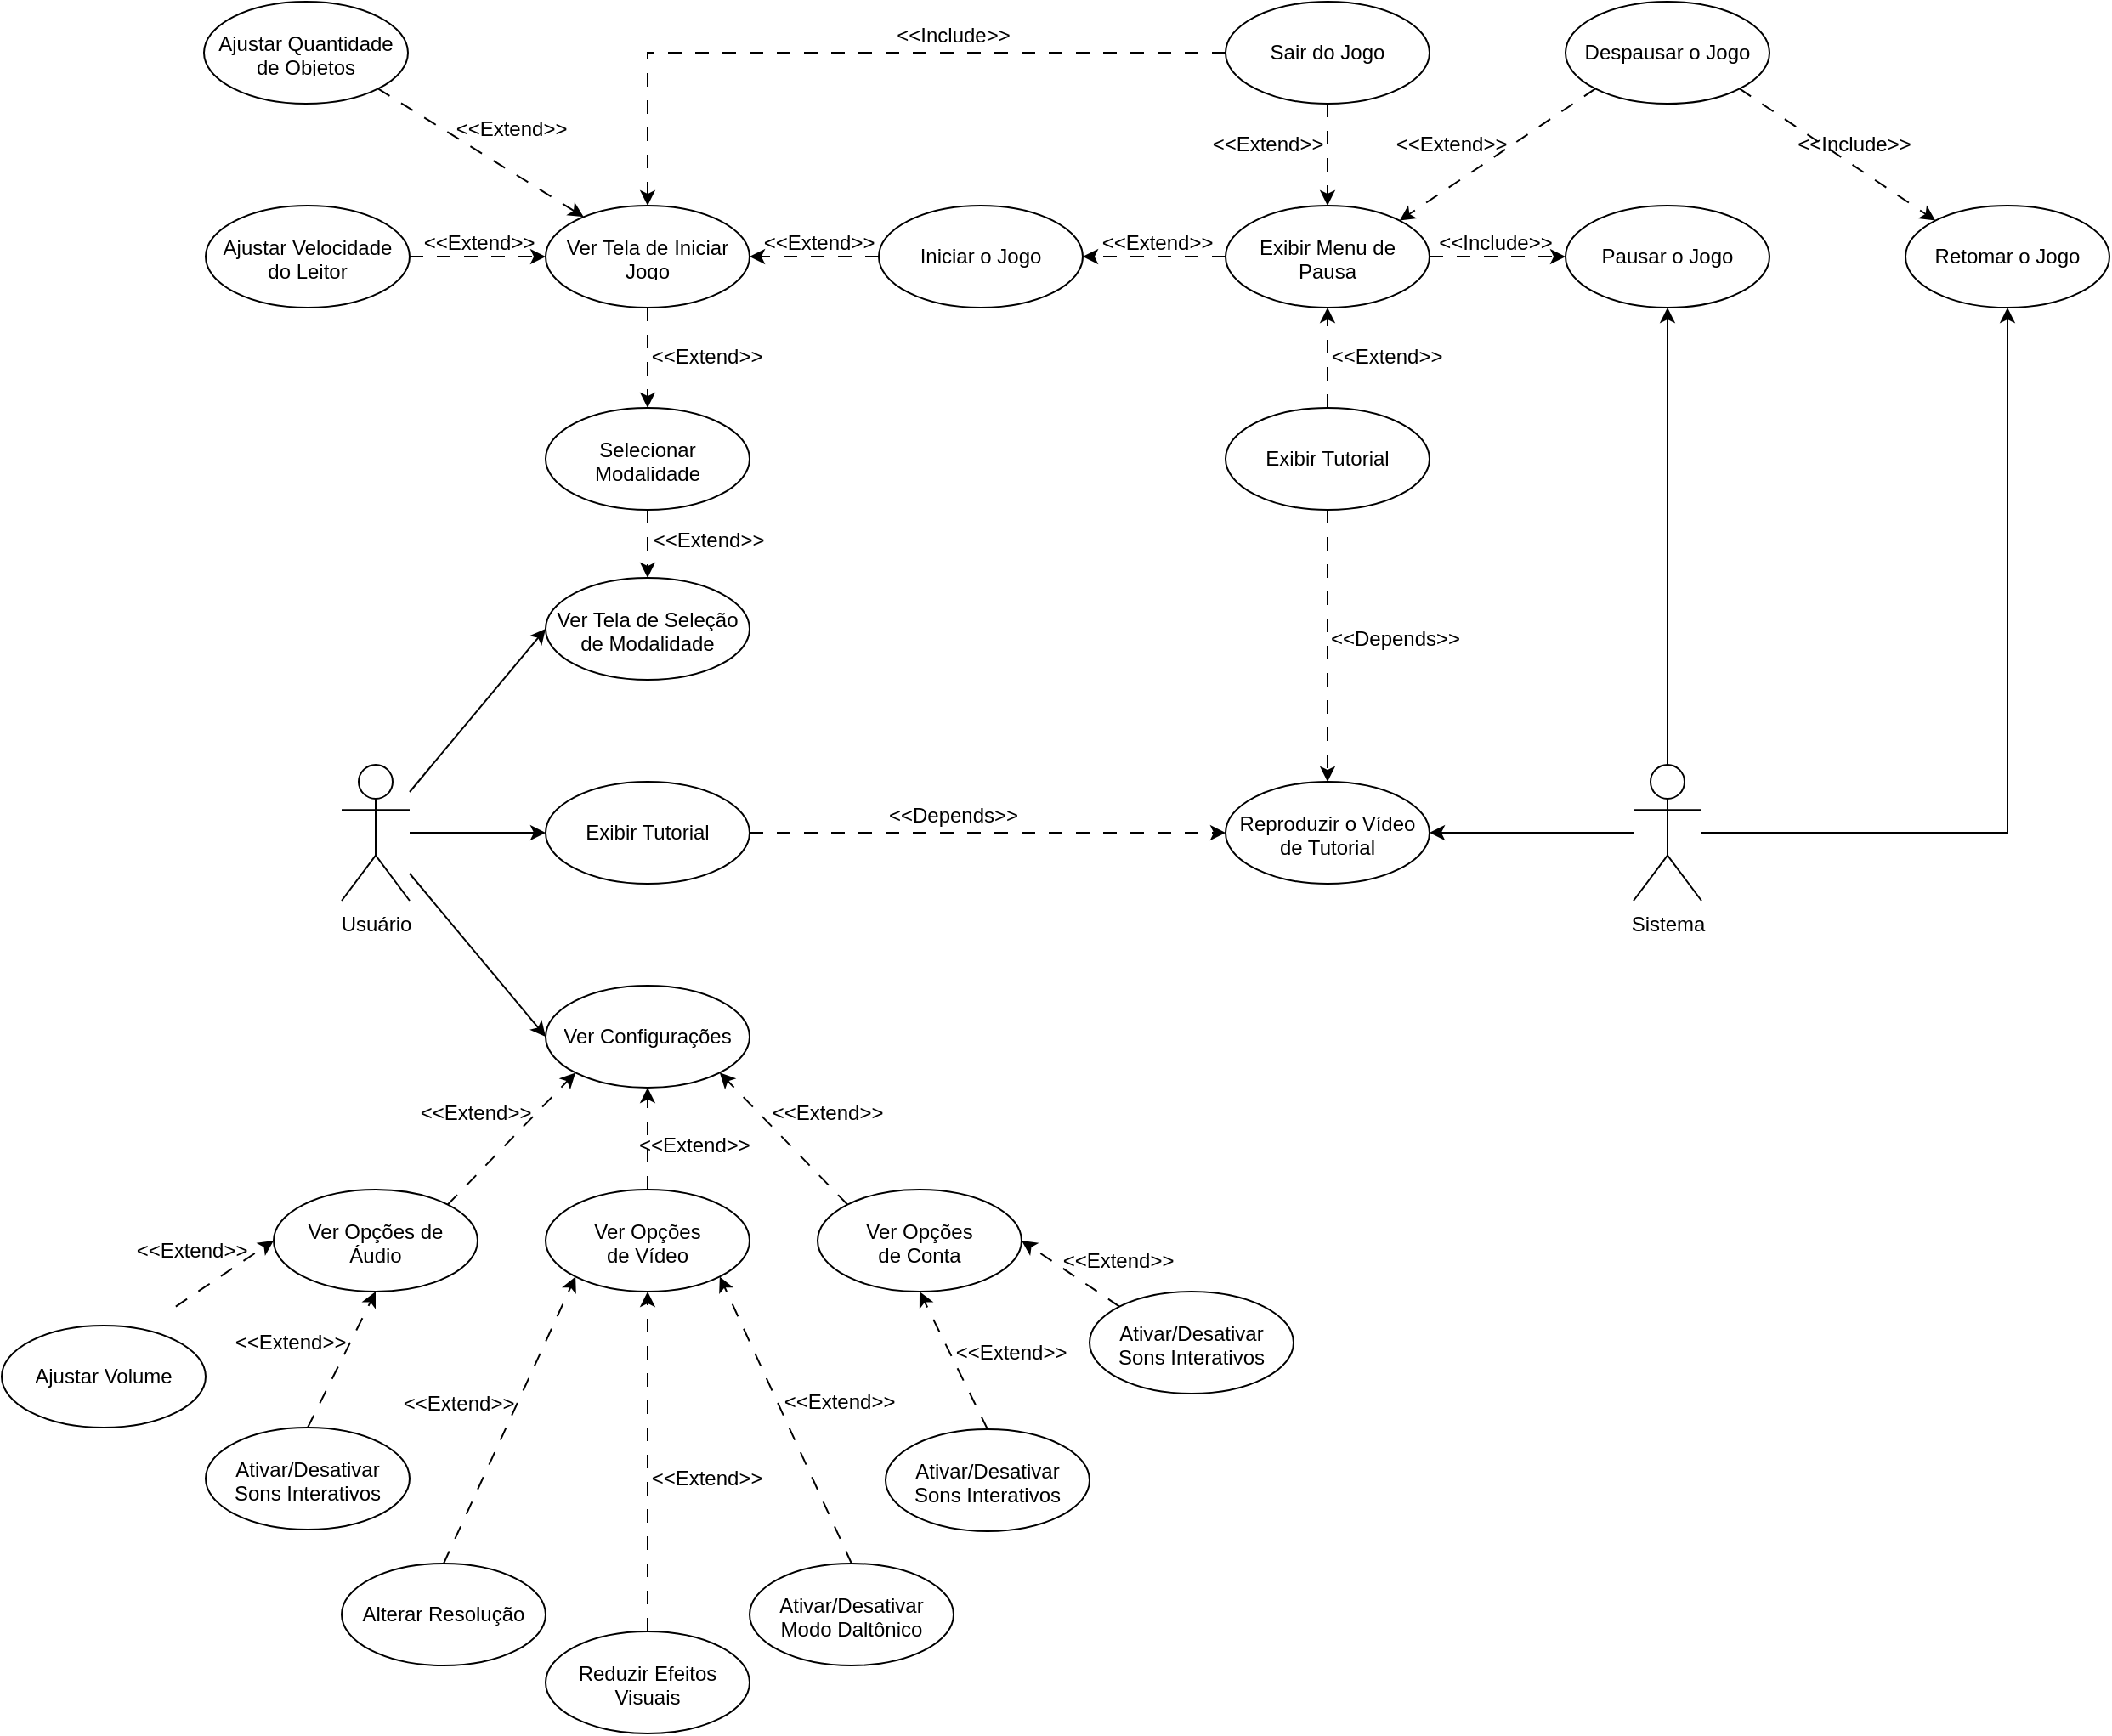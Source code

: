 <mxfile version="24.3.1" type="github">
  <diagram id="C5RBs43oDa-KdzZeNtuy" name="Page-1">
    <mxGraphModel dx="2349" dy="977" grid="1" gridSize="10" guides="1" tooltips="1" connect="1" arrows="1" fold="1" page="1" pageScale="1" pageWidth="827" pageHeight="1169" math="0" shadow="0">
      <root>
        <mxCell id="WIyWlLk6GJQsqaUBKTNV-0" />
        <mxCell id="WIyWlLk6GJQsqaUBKTNV-1" parent="WIyWlLk6GJQsqaUBKTNV-0" />
        <mxCell id="U9N61euYtit4eS1V4yQT-7" style="rounded=0;orthogonalLoop=1;jettySize=auto;html=1;entryX=0;entryY=0.5;entryDx=0;entryDy=0;" parent="WIyWlLk6GJQsqaUBKTNV-1" source="U9N61euYtit4eS1V4yQT-0" target="U9N61euYtit4eS1V4yQT-5" edge="1">
          <mxGeometry relative="1" as="geometry" />
        </mxCell>
        <mxCell id="U9N61euYtit4eS1V4yQT-8" style="rounded=0;orthogonalLoop=1;jettySize=auto;html=1;entryX=0;entryY=0.5;entryDx=0;entryDy=0;" parent="WIyWlLk6GJQsqaUBKTNV-1" source="U9N61euYtit4eS1V4yQT-0" target="U9N61euYtit4eS1V4yQT-3" edge="1">
          <mxGeometry relative="1" as="geometry" />
        </mxCell>
        <mxCell id="U9N61euYtit4eS1V4yQT-9" style="rounded=0;orthogonalLoop=1;jettySize=auto;html=1;entryX=0;entryY=0.5;entryDx=0;entryDy=0;" parent="WIyWlLk6GJQsqaUBKTNV-1" source="U9N61euYtit4eS1V4yQT-0" target="U9N61euYtit4eS1V4yQT-1" edge="1">
          <mxGeometry relative="1" as="geometry" />
        </mxCell>
        <mxCell id="U9N61euYtit4eS1V4yQT-0" value="Usuário" style="shape=umlActor;verticalLabelPosition=bottom;verticalAlign=top;html=1;outlineConnect=0;" parent="WIyWlLk6GJQsqaUBKTNV-1" vertex="1">
          <mxGeometry x="-360" y="559" width="40" height="80" as="geometry" />
        </mxCell>
        <mxCell id="U9N61euYtit4eS1V4yQT-1" value="" style="ellipse;whiteSpace=wrap;html=1;" parent="WIyWlLk6GJQsqaUBKTNV-1" vertex="1">
          <mxGeometry x="-240" y="449" width="120" height="60" as="geometry" />
        </mxCell>
        <mxCell id="U9N61euYtit4eS1V4yQT-2" value="Ver Tela de Seleção de Modalidade" style="text;strokeColor=none;fillColor=none;align=center;verticalAlign=middle;spacingLeft=4;spacingRight=4;overflow=hidden;points=[[0,0.5],[1,0.5]];portConstraint=eastwest;rotatable=0;whiteSpace=wrap;html=1;" parent="WIyWlLk6GJQsqaUBKTNV-1" vertex="1">
          <mxGeometry x="-240" y="464" width="120" height="30" as="geometry" />
        </mxCell>
        <mxCell id="U9N61euYtit4eS1V4yQT-3" value="" style="ellipse;whiteSpace=wrap;html=1;" parent="WIyWlLk6GJQsqaUBKTNV-1" vertex="1">
          <mxGeometry x="-240" y="569" width="120" height="60" as="geometry" />
        </mxCell>
        <mxCell id="nY-u4v23auQFNKdx8FYK-4" style="rounded=0;orthogonalLoop=1;jettySize=auto;html=1;exitX=1;exitY=0.5;exitDx=0;exitDy=0;entryX=0;entryY=0.5;entryDx=0;entryDy=0;dashed=1;dashPattern=8 8;" edge="1" parent="WIyWlLk6GJQsqaUBKTNV-1" source="U9N61euYtit4eS1V4yQT-4" target="nY-u4v23auQFNKdx8FYK-1">
          <mxGeometry relative="1" as="geometry" />
        </mxCell>
        <mxCell id="U9N61euYtit4eS1V4yQT-4" value="Exibir Tutorial" style="text;strokeColor=none;fillColor=none;align=center;verticalAlign=middle;spacingLeft=4;spacingRight=4;overflow=hidden;points=[[0,0.5],[1,0.5]];portConstraint=eastwest;rotatable=0;whiteSpace=wrap;html=1;" parent="WIyWlLk6GJQsqaUBKTNV-1" vertex="1">
          <mxGeometry x="-240" y="584" width="120" height="30" as="geometry" />
        </mxCell>
        <mxCell id="U9N61euYtit4eS1V4yQT-17" style="rounded=0;orthogonalLoop=1;jettySize=auto;html=1;exitX=1;exitY=0;exitDx=0;exitDy=0;entryX=0;entryY=1;entryDx=0;entryDy=0;dashed=1;dashPattern=8 8;" parent="WIyWlLk6GJQsqaUBKTNV-1" source="U9N61euYtit4eS1V4yQT-15" target="U9N61euYtit4eS1V4yQT-5" edge="1">
          <mxGeometry relative="1" as="geometry">
            <mxPoint x="-108.856" y="899.003" as="sourcePoint" />
            <mxPoint x="-184.004" y="976.577" as="targetPoint" />
          </mxGeometry>
        </mxCell>
        <mxCell id="U9N61euYtit4eS1V4yQT-19" style="rounded=0;orthogonalLoop=1;jettySize=auto;html=1;exitX=0.5;exitY=0;exitDx=0;exitDy=0;dashed=1;dashPattern=8 8;entryX=0.5;entryY=1;entryDx=0;entryDy=0;" parent="WIyWlLk6GJQsqaUBKTNV-1" source="U9N61euYtit4eS1V4yQT-11" target="U9N61euYtit4eS1V4yQT-5" edge="1">
          <mxGeometry relative="1" as="geometry">
            <mxPoint x="110" y="649" as="targetPoint" />
          </mxGeometry>
        </mxCell>
        <mxCell id="U9N61euYtit4eS1V4yQT-20" style="rounded=0;orthogonalLoop=1;jettySize=auto;html=1;exitX=0;exitY=0;exitDx=0;exitDy=0;entryX=1;entryY=1;entryDx=0;entryDy=0;dashed=1;dashPattern=8 8;" parent="WIyWlLk6GJQsqaUBKTNV-1" source="U9N61euYtit4eS1V4yQT-13" target="U9N61euYtit4eS1V4yQT-5" edge="1">
          <mxGeometry relative="1" as="geometry">
            <mxPoint x="19.996" y="611.423" as="sourcePoint" />
            <mxPoint x="95.144" y="688.997" as="targetPoint" />
          </mxGeometry>
        </mxCell>
        <mxCell id="U9N61euYtit4eS1V4yQT-5" value="" style="ellipse;whiteSpace=wrap;html=1;" parent="WIyWlLk6GJQsqaUBKTNV-1" vertex="1">
          <mxGeometry x="-240" y="689" width="120" height="60" as="geometry" />
        </mxCell>
        <mxCell id="U9N61euYtit4eS1V4yQT-6" value="Ver Configurações" style="text;strokeColor=none;fillColor=none;align=center;verticalAlign=middle;spacingLeft=4;spacingRight=4;overflow=hidden;points=[[0,0.5],[1,0.5]];portConstraint=eastwest;rotatable=0;whiteSpace=wrap;html=1;" parent="WIyWlLk6GJQsqaUBKTNV-1" vertex="1">
          <mxGeometry x="-240" y="704" width="120" height="30" as="geometry" />
        </mxCell>
        <mxCell id="U9N61euYtit4eS1V4yQT-11" value="" style="ellipse;whiteSpace=wrap;html=1;" parent="WIyWlLk6GJQsqaUBKTNV-1" vertex="1">
          <mxGeometry x="-240" y="809" width="120" height="60" as="geometry" />
        </mxCell>
        <mxCell id="U9N61euYtit4eS1V4yQT-12" value="Ver Opções de&amp;nbsp;Vídeo" style="text;strokeColor=none;fillColor=none;align=center;verticalAlign=middle;spacingLeft=4;spacingRight=4;overflow=hidden;points=[[0,0.5],[1,0.5]];portConstraint=eastwest;rotatable=0;whiteSpace=wrap;html=1;" parent="WIyWlLk6GJQsqaUBKTNV-1" vertex="1">
          <mxGeometry x="-240" y="824" width="120" height="30" as="geometry" />
        </mxCell>
        <mxCell id="U9N61euYtit4eS1V4yQT-13" value="" style="ellipse;whiteSpace=wrap;html=1;" parent="WIyWlLk6GJQsqaUBKTNV-1" vertex="1">
          <mxGeometry x="-80" y="809" width="120" height="60" as="geometry" />
        </mxCell>
        <mxCell id="U9N61euYtit4eS1V4yQT-14" value="Ver Opções de&amp;nbsp;Conta" style="text;strokeColor=none;fillColor=none;align=center;verticalAlign=middle;spacingLeft=4;spacingRight=4;overflow=hidden;points=[[0,0.5],[1,0.5]];portConstraint=eastwest;rotatable=0;whiteSpace=wrap;html=1;" parent="WIyWlLk6GJQsqaUBKTNV-1" vertex="1">
          <mxGeometry x="-80" y="824" width="120" height="30" as="geometry" />
        </mxCell>
        <mxCell id="U9N61euYtit4eS1V4yQT-33" style="rounded=0;orthogonalLoop=1;jettySize=auto;html=1;exitX=0.5;exitY=0;exitDx=0;exitDy=0;entryX=0.5;entryY=1;entryDx=0;entryDy=0;dashed=1;dashPattern=8 8;" parent="WIyWlLk6GJQsqaUBKTNV-1" source="U9N61euYtit4eS1V4yQT-30" target="U9N61euYtit4eS1V4yQT-15" edge="1">
          <mxGeometry relative="1" as="geometry">
            <mxPoint x="-190" y="914" as="sourcePoint" />
            <mxPoint x="-230" y="994" as="targetPoint" />
          </mxGeometry>
        </mxCell>
        <mxCell id="U9N61euYtit4eS1V4yQT-15" value="" style="ellipse;whiteSpace=wrap;html=1;" parent="WIyWlLk6GJQsqaUBKTNV-1" vertex="1">
          <mxGeometry x="-400" y="809" width="120" height="60" as="geometry" />
        </mxCell>
        <mxCell id="U9N61euYtit4eS1V4yQT-32" style="rounded=0;orthogonalLoop=1;jettySize=auto;html=1;exitX=1;exitY=0;exitDx=0;exitDy=0;dashed=1;dashPattern=8 8;entryX=0;entryY=0.5;entryDx=0;entryDy=0;" parent="WIyWlLk6GJQsqaUBKTNV-1" target="U9N61euYtit4eS1V4yQT-16" edge="1">
          <mxGeometry relative="1" as="geometry">
            <mxPoint x="-510" y="719" as="targetPoint" />
            <mxPoint x="-457.574" y="877.787" as="sourcePoint" />
          </mxGeometry>
        </mxCell>
        <mxCell id="U9N61euYtit4eS1V4yQT-16" value="Ver Opções de Áudio" style="text;strokeColor=none;fillColor=none;align=center;verticalAlign=middle;spacingLeft=4;spacingRight=4;overflow=hidden;points=[[0,0.5],[1,0.5]];portConstraint=eastwest;rotatable=0;whiteSpace=wrap;html=1;" parent="WIyWlLk6GJQsqaUBKTNV-1" vertex="1">
          <mxGeometry x="-400" y="824" width="120" height="30" as="geometry" />
        </mxCell>
        <mxCell id="U9N61euYtit4eS1V4yQT-24" value="&amp;lt;&amp;lt;Extend&amp;gt;&amp;gt;&lt;span style=&quot;white-space: pre;&quot;&gt;&#x9;&lt;/span&gt;" style="text;html=1;align=center;verticalAlign=middle;whiteSpace=wrap;rounded=0;direction=east;rotation=0;" parent="WIyWlLk6GJQsqaUBKTNV-1" vertex="1">
          <mxGeometry x="-175" y="768" width="60" height="30" as="geometry" />
        </mxCell>
        <mxCell id="U9N61euYtit4eS1V4yQT-25" value="&amp;lt;&amp;lt;Extend&amp;gt;&amp;gt;" style="text;html=1;align=center;verticalAlign=middle;whiteSpace=wrap;rounded=0;direction=east;rotation=0;" parent="WIyWlLk6GJQsqaUBKTNV-1" vertex="1">
          <mxGeometry x="-104" y="749" width="60" height="30" as="geometry" />
        </mxCell>
        <mxCell id="U9N61euYtit4eS1V4yQT-26" value="&amp;lt;&amp;lt;Extend&amp;gt;&amp;gt;" style="text;html=1;align=center;verticalAlign=middle;whiteSpace=wrap;rounded=0;direction=east;rotation=0;" parent="WIyWlLk6GJQsqaUBKTNV-1" vertex="1">
          <mxGeometry x="-311" y="749" width="60" height="30" as="geometry" />
        </mxCell>
        <mxCell id="U9N61euYtit4eS1V4yQT-28" value="" style="ellipse;whiteSpace=wrap;html=1;" parent="WIyWlLk6GJQsqaUBKTNV-1" vertex="1">
          <mxGeometry x="-560" y="889" width="120" height="60" as="geometry" />
        </mxCell>
        <mxCell id="U9N61euYtit4eS1V4yQT-29" value="Ajustar Volume" style="text;strokeColor=none;fillColor=none;align=center;verticalAlign=middle;spacingLeft=4;spacingRight=4;overflow=hidden;points=[[0,0.5],[1,0.5]];portConstraint=eastwest;rotatable=0;whiteSpace=wrap;html=1;" parent="WIyWlLk6GJQsqaUBKTNV-1" vertex="1">
          <mxGeometry x="-560" y="904" width="120" height="30" as="geometry" />
        </mxCell>
        <mxCell id="U9N61euYtit4eS1V4yQT-30" value="" style="ellipse;whiteSpace=wrap;html=1;" parent="WIyWlLk6GJQsqaUBKTNV-1" vertex="1">
          <mxGeometry x="-440" y="949" width="120" height="60" as="geometry" />
        </mxCell>
        <mxCell id="U9N61euYtit4eS1V4yQT-31" value="Ativar/Desativar Sons Interativos" style="text;strokeColor=none;fillColor=none;align=center;verticalAlign=middle;spacingLeft=4;spacingRight=4;overflow=hidden;points=[[0,0.5],[1,0.5]];portConstraint=eastwest;rotatable=0;whiteSpace=wrap;html=1;" parent="WIyWlLk6GJQsqaUBKTNV-1" vertex="1">
          <mxGeometry x="-440" y="964" width="120" height="30" as="geometry" />
        </mxCell>
        <mxCell id="U9N61euYtit4eS1V4yQT-34" value="&amp;lt;&amp;lt;Extend&amp;gt;&amp;gt;" style="text;html=1;align=center;verticalAlign=middle;whiteSpace=wrap;rounded=0;direction=east;rotation=0;" parent="WIyWlLk6GJQsqaUBKTNV-1" vertex="1">
          <mxGeometry x="-478" y="830" width="60" height="30" as="geometry" />
        </mxCell>
        <mxCell id="U9N61euYtit4eS1V4yQT-35" value="&amp;lt;&amp;lt;Extend&amp;gt;&amp;gt;" style="text;html=1;align=center;verticalAlign=middle;whiteSpace=wrap;rounded=0;direction=east;rotation=0;" parent="WIyWlLk6GJQsqaUBKTNV-1" vertex="1">
          <mxGeometry x="-420" y="884" width="60" height="30" as="geometry" />
        </mxCell>
        <mxCell id="U9N61euYtit4eS1V4yQT-42" style="rounded=0;orthogonalLoop=1;jettySize=auto;html=1;exitX=0.5;exitY=0;exitDx=0;exitDy=0;entryX=0;entryY=1;entryDx=0;entryDy=0;dashed=1;dashPattern=8 8;" parent="WIyWlLk6GJQsqaUBKTNV-1" source="U9N61euYtit4eS1V4yQT-36" target="U9N61euYtit4eS1V4yQT-11" edge="1">
          <mxGeometry relative="1" as="geometry" />
        </mxCell>
        <mxCell id="U9N61euYtit4eS1V4yQT-36" value="" style="ellipse;whiteSpace=wrap;html=1;" parent="WIyWlLk6GJQsqaUBKTNV-1" vertex="1">
          <mxGeometry x="-360" y="1029" width="120" height="60" as="geometry" />
        </mxCell>
        <mxCell id="U9N61euYtit4eS1V4yQT-37" value="Alterar Resolução" style="text;strokeColor=none;fillColor=none;align=center;verticalAlign=middle;spacingLeft=4;spacingRight=4;overflow=hidden;points=[[0,0.5],[1,0.5]];portConstraint=eastwest;rotatable=0;whiteSpace=wrap;html=1;" parent="WIyWlLk6GJQsqaUBKTNV-1" vertex="1">
          <mxGeometry x="-360" y="1044" width="120" height="30" as="geometry" />
        </mxCell>
        <mxCell id="U9N61euYtit4eS1V4yQT-43" style="rounded=0;orthogonalLoop=1;jettySize=auto;html=1;exitX=0.5;exitY=0;exitDx=0;exitDy=0;entryX=0.5;entryY=1;entryDx=0;entryDy=0;dashed=1;dashPattern=8 8;" parent="WIyWlLk6GJQsqaUBKTNV-1" source="U9N61euYtit4eS1V4yQT-38" target="U9N61euYtit4eS1V4yQT-11" edge="1">
          <mxGeometry relative="1" as="geometry" />
        </mxCell>
        <mxCell id="U9N61euYtit4eS1V4yQT-38" value="" style="ellipse;whiteSpace=wrap;html=1;" parent="WIyWlLk6GJQsqaUBKTNV-1" vertex="1">
          <mxGeometry x="-240" y="1069" width="120" height="60" as="geometry" />
        </mxCell>
        <mxCell id="U9N61euYtit4eS1V4yQT-39" value="Reduzir Efeitos Visuais" style="text;strokeColor=none;fillColor=none;align=center;verticalAlign=middle;spacingLeft=4;spacingRight=4;overflow=hidden;points=[[0,0.5],[1,0.5]];portConstraint=eastwest;rotatable=0;whiteSpace=wrap;html=1;" parent="WIyWlLk6GJQsqaUBKTNV-1" vertex="1">
          <mxGeometry x="-240" y="1084" width="120" height="30" as="geometry" />
        </mxCell>
        <mxCell id="U9N61euYtit4eS1V4yQT-44" style="rounded=0;orthogonalLoop=1;jettySize=auto;html=1;exitX=0.5;exitY=0;exitDx=0;exitDy=0;entryX=1;entryY=1;entryDx=0;entryDy=0;dashed=1;dashPattern=8 8;" parent="WIyWlLk6GJQsqaUBKTNV-1" source="U9N61euYtit4eS1V4yQT-40" target="U9N61euYtit4eS1V4yQT-11" edge="1">
          <mxGeometry relative="1" as="geometry" />
        </mxCell>
        <mxCell id="U9N61euYtit4eS1V4yQT-40" value="" style="ellipse;whiteSpace=wrap;html=1;" parent="WIyWlLk6GJQsqaUBKTNV-1" vertex="1">
          <mxGeometry x="-120" y="1029" width="120" height="60" as="geometry" />
        </mxCell>
        <mxCell id="U9N61euYtit4eS1V4yQT-41" value="Ativar/Desativar Modo Daltônico" style="text;strokeColor=none;fillColor=none;align=center;verticalAlign=middle;spacingLeft=4;spacingRight=4;overflow=hidden;points=[[0,0.5],[1,0.5]];portConstraint=eastwest;rotatable=0;whiteSpace=wrap;html=1;" parent="WIyWlLk6GJQsqaUBKTNV-1" vertex="1">
          <mxGeometry x="-120" y="1044" width="120" height="30" as="geometry" />
        </mxCell>
        <mxCell id="U9N61euYtit4eS1V4yQT-45" value="&amp;lt;&amp;lt;Extend&amp;gt;&amp;gt;" style="text;html=1;align=center;verticalAlign=middle;whiteSpace=wrap;rounded=0;direction=east;rotation=0;" parent="WIyWlLk6GJQsqaUBKTNV-1" vertex="1">
          <mxGeometry x="-321" y="920" width="60" height="30" as="geometry" />
        </mxCell>
        <mxCell id="U9N61euYtit4eS1V4yQT-46" value="&amp;lt;&amp;lt;Extend&amp;gt;&amp;gt;" style="text;html=1;align=center;verticalAlign=middle;whiteSpace=wrap;rounded=0;direction=east;rotation=0;" parent="WIyWlLk6GJQsqaUBKTNV-1" vertex="1">
          <mxGeometry x="-175" y="964" width="60" height="30" as="geometry" />
        </mxCell>
        <mxCell id="U9N61euYtit4eS1V4yQT-47" value="&amp;lt;&amp;lt;Extend&amp;gt;&amp;gt;" style="text;html=1;align=center;verticalAlign=middle;whiteSpace=wrap;rounded=0;direction=east;rotation=0;" parent="WIyWlLk6GJQsqaUBKTNV-1" vertex="1">
          <mxGeometry x="-97" y="919" width="60" height="30" as="geometry" />
        </mxCell>
        <mxCell id="U9N61euYtit4eS1V4yQT-52" style="rounded=0;orthogonalLoop=1;jettySize=auto;html=1;exitX=0.5;exitY=0;exitDx=0;exitDy=0;entryX=0.5;entryY=1;entryDx=0;entryDy=0;dashed=1;dashPattern=8 8;" parent="WIyWlLk6GJQsqaUBKTNV-1" source="U9N61euYtit4eS1V4yQT-48" target="U9N61euYtit4eS1V4yQT-13" edge="1">
          <mxGeometry relative="1" as="geometry" />
        </mxCell>
        <mxCell id="U9N61euYtit4eS1V4yQT-48" value="" style="ellipse;whiteSpace=wrap;html=1;" parent="WIyWlLk6GJQsqaUBKTNV-1" vertex="1">
          <mxGeometry x="-40" y="950" width="120" height="60" as="geometry" />
        </mxCell>
        <mxCell id="U9N61euYtit4eS1V4yQT-49" value="Ativar/Desativar Sons Interativos" style="text;strokeColor=none;fillColor=none;align=center;verticalAlign=middle;spacingLeft=4;spacingRight=4;overflow=hidden;points=[[0,0.5],[1,0.5]];portConstraint=eastwest;rotatable=0;whiteSpace=wrap;html=1;" parent="WIyWlLk6GJQsqaUBKTNV-1" vertex="1">
          <mxGeometry x="-40" y="965" width="120" height="30" as="geometry" />
        </mxCell>
        <mxCell id="U9N61euYtit4eS1V4yQT-53" style="rounded=0;orthogonalLoop=1;jettySize=auto;html=1;exitX=0;exitY=0;exitDx=0;exitDy=0;entryX=1;entryY=0.5;entryDx=0;entryDy=0;dashed=1;dashPattern=8 8;" parent="WIyWlLk6GJQsqaUBKTNV-1" source="U9N61euYtit4eS1V4yQT-50" target="U9N61euYtit4eS1V4yQT-14" edge="1">
          <mxGeometry relative="1" as="geometry" />
        </mxCell>
        <mxCell id="U9N61euYtit4eS1V4yQT-50" value="" style="ellipse;whiteSpace=wrap;html=1;" parent="WIyWlLk6GJQsqaUBKTNV-1" vertex="1">
          <mxGeometry x="80" y="869" width="120" height="60" as="geometry" />
        </mxCell>
        <mxCell id="U9N61euYtit4eS1V4yQT-51" value="Ativar/Desativar Sons Interativos" style="text;strokeColor=none;fillColor=none;align=center;verticalAlign=middle;spacingLeft=4;spacingRight=4;overflow=hidden;points=[[0,0.5],[1,0.5]];portConstraint=eastwest;rotatable=0;whiteSpace=wrap;html=1;" parent="WIyWlLk6GJQsqaUBKTNV-1" vertex="1">
          <mxGeometry x="80" y="884" width="120" height="30" as="geometry" />
        </mxCell>
        <mxCell id="U9N61euYtit4eS1V4yQT-54" value="&amp;lt;&amp;lt;Extend&amp;gt;&amp;gt;" style="text;html=1;align=center;verticalAlign=middle;whiteSpace=wrap;rounded=0;direction=east;rotation=0;" parent="WIyWlLk6GJQsqaUBKTNV-1" vertex="1">
          <mxGeometry x="4" y="890" width="60" height="30" as="geometry" />
        </mxCell>
        <mxCell id="U9N61euYtit4eS1V4yQT-55" value="&amp;lt;&amp;lt;Extend&amp;gt;&amp;gt;" style="text;html=1;align=center;verticalAlign=middle;whiteSpace=wrap;rounded=0;direction=east;rotation=0;" parent="WIyWlLk6GJQsqaUBKTNV-1" vertex="1">
          <mxGeometry x="67" y="836" width="60" height="30" as="geometry" />
        </mxCell>
        <mxCell id="nY-u4v23auQFNKdx8FYK-3" style="rounded=0;orthogonalLoop=1;jettySize=auto;html=1;entryX=1;entryY=0.5;entryDx=0;entryDy=0;" edge="1" parent="WIyWlLk6GJQsqaUBKTNV-1" target="nY-u4v23auQFNKdx8FYK-1">
          <mxGeometry relative="1" as="geometry">
            <mxPoint x="400" y="599" as="sourcePoint" />
          </mxGeometry>
        </mxCell>
        <mxCell id="nY-u4v23auQFNKdx8FYK-33" style="rounded=0;orthogonalLoop=1;jettySize=auto;html=1;exitX=0.5;exitY=0;exitDx=0;exitDy=0;exitPerimeter=0;entryX=0.5;entryY=1;entryDx=0;entryDy=0;" edge="1" parent="WIyWlLk6GJQsqaUBKTNV-1" source="U9N61euYtit4eS1V4yQT-56" target="nY-u4v23auQFNKdx8FYK-29">
          <mxGeometry relative="1" as="geometry" />
        </mxCell>
        <mxCell id="nY-u4v23auQFNKdx8FYK-47" style="edgeStyle=orthogonalEdgeStyle;rounded=0;orthogonalLoop=1;jettySize=auto;html=1;entryX=0.5;entryY=1;entryDx=0;entryDy=0;" edge="1" parent="WIyWlLk6GJQsqaUBKTNV-1" source="U9N61euYtit4eS1V4yQT-56" target="nY-u4v23auQFNKdx8FYK-45">
          <mxGeometry relative="1" as="geometry" />
        </mxCell>
        <mxCell id="U9N61euYtit4eS1V4yQT-56" value="Sistema" style="shape=umlActor;verticalLabelPosition=bottom;verticalAlign=top;html=1;outlineConnect=0;" parent="WIyWlLk6GJQsqaUBKTNV-1" vertex="1">
          <mxGeometry x="400" y="559" width="40" height="80" as="geometry" />
        </mxCell>
        <mxCell id="nY-u4v23auQFNKdx8FYK-0" value="" style="ellipse;whiteSpace=wrap;html=1;" vertex="1" parent="WIyWlLk6GJQsqaUBKTNV-1">
          <mxGeometry x="160" y="569" width="120" height="60" as="geometry" />
        </mxCell>
        <mxCell id="nY-u4v23auQFNKdx8FYK-1" value="Reproduzir o Vídeo de Tutorial" style="text;strokeColor=none;fillColor=none;align=center;verticalAlign=middle;spacingLeft=4;spacingRight=4;overflow=hidden;points=[[0,0.5],[1,0.5]];portConstraint=eastwest;rotatable=0;whiteSpace=wrap;html=1;" vertex="1" parent="WIyWlLk6GJQsqaUBKTNV-1">
          <mxGeometry x="160" y="584" width="120" height="30" as="geometry" />
        </mxCell>
        <mxCell id="nY-u4v23auQFNKdx8FYK-5" value="&amp;lt;&amp;lt;Depends&amp;gt;&amp;gt;" style="text;html=1;align=center;verticalAlign=middle;whiteSpace=wrap;rounded=0;direction=east;rotation=0;" vertex="1" parent="WIyWlLk6GJQsqaUBKTNV-1">
          <mxGeometry x="-30" y="574" width="60" height="30" as="geometry" />
        </mxCell>
        <mxCell id="nY-u4v23auQFNKdx8FYK-9" style="rounded=0;orthogonalLoop=1;jettySize=auto;html=1;exitX=0.5;exitY=1;exitDx=0;exitDy=0;entryX=0.5;entryY=0;entryDx=0;entryDy=0;dashed=1;dashPattern=8 8;" edge="1" parent="WIyWlLk6GJQsqaUBKTNV-1" source="nY-u4v23auQFNKdx8FYK-6" target="U9N61euYtit4eS1V4yQT-1">
          <mxGeometry relative="1" as="geometry" />
        </mxCell>
        <mxCell id="nY-u4v23auQFNKdx8FYK-6" value="" style="ellipse;whiteSpace=wrap;html=1;" vertex="1" parent="WIyWlLk6GJQsqaUBKTNV-1">
          <mxGeometry x="-240" y="349" width="120" height="60" as="geometry" />
        </mxCell>
        <mxCell id="nY-u4v23auQFNKdx8FYK-7" value="Selecionar Modalidade" style="text;strokeColor=none;fillColor=none;align=center;verticalAlign=middle;spacingLeft=4;spacingRight=4;overflow=hidden;points=[[0,0.5],[1,0.5]];portConstraint=eastwest;rotatable=0;whiteSpace=wrap;html=1;" vertex="1" parent="WIyWlLk6GJQsqaUBKTNV-1">
          <mxGeometry x="-240" y="364" width="120" height="30" as="geometry" />
        </mxCell>
        <mxCell id="nY-u4v23auQFNKdx8FYK-10" value="&amp;lt;&amp;lt;Extend&amp;gt;&amp;gt;" style="text;html=1;align=center;verticalAlign=middle;whiteSpace=wrap;rounded=0;direction=east;rotation=0;" vertex="1" parent="WIyWlLk6GJQsqaUBKTNV-1">
          <mxGeometry x="-174" y="412" width="60" height="30" as="geometry" />
        </mxCell>
        <mxCell id="nY-u4v23auQFNKdx8FYK-14" style="rounded=0;orthogonalLoop=1;jettySize=auto;html=1;exitX=0.5;exitY=1;exitDx=0;exitDy=0;entryX=0.5;entryY=0;entryDx=0;entryDy=0;dashed=1;dashPattern=8 8;" edge="1" parent="WIyWlLk6GJQsqaUBKTNV-1" source="nY-u4v23auQFNKdx8FYK-12" target="nY-u4v23auQFNKdx8FYK-6">
          <mxGeometry relative="1" as="geometry" />
        </mxCell>
        <mxCell id="nY-u4v23auQFNKdx8FYK-12" value="" style="ellipse;whiteSpace=wrap;html=1;" vertex="1" parent="WIyWlLk6GJQsqaUBKTNV-1">
          <mxGeometry x="-240" y="230" width="120" height="60" as="geometry" />
        </mxCell>
        <mxCell id="nY-u4v23auQFNKdx8FYK-13" value="Ver Tela de Iniciar Jogo" style="text;strokeColor=none;fillColor=none;align=center;verticalAlign=middle;spacingLeft=4;spacingRight=4;overflow=hidden;points=[[0,0.5],[1,0.5]];portConstraint=eastwest;rotatable=0;whiteSpace=wrap;html=1;" vertex="1" parent="WIyWlLk6GJQsqaUBKTNV-1">
          <mxGeometry x="-240" y="245" width="120" height="30" as="geometry" />
        </mxCell>
        <mxCell id="nY-u4v23auQFNKdx8FYK-15" value="&amp;lt;&amp;lt;Extend&amp;gt;&amp;gt;" style="text;html=1;align=center;verticalAlign=middle;whiteSpace=wrap;rounded=0;direction=east;rotation=0;" vertex="1" parent="WIyWlLk6GJQsqaUBKTNV-1">
          <mxGeometry x="-175" y="304" width="60" height="30" as="geometry" />
        </mxCell>
        <mxCell id="nY-u4v23auQFNKdx8FYK-23" style="rounded=0;orthogonalLoop=1;jettySize=auto;html=1;exitX=0;exitY=0.5;exitDx=0;exitDy=0;entryX=1;entryY=0.5;entryDx=0;entryDy=0;dashed=1;dashPattern=8 8;" edge="1" parent="WIyWlLk6GJQsqaUBKTNV-1" source="nY-u4v23auQFNKdx8FYK-17" target="nY-u4v23auQFNKdx8FYK-13">
          <mxGeometry relative="1" as="geometry" />
        </mxCell>
        <mxCell id="nY-u4v23auQFNKdx8FYK-16" value="" style="ellipse;whiteSpace=wrap;html=1;" vertex="1" parent="WIyWlLk6GJQsqaUBKTNV-1">
          <mxGeometry x="-44" y="230" width="120" height="60" as="geometry" />
        </mxCell>
        <mxCell id="nY-u4v23auQFNKdx8FYK-17" value="Iniciar o Jogo" style="text;strokeColor=none;fillColor=none;align=center;verticalAlign=middle;spacingLeft=4;spacingRight=4;overflow=hidden;points=[[0,0.5],[1,0.5]];portConstraint=eastwest;rotatable=0;whiteSpace=wrap;html=1;" vertex="1" parent="WIyWlLk6GJQsqaUBKTNV-1">
          <mxGeometry x="-44" y="245" width="120" height="30" as="geometry" />
        </mxCell>
        <mxCell id="nY-u4v23auQFNKdx8FYK-18" value="" style="ellipse;whiteSpace=wrap;html=1;" vertex="1" parent="WIyWlLk6GJQsqaUBKTNV-1">
          <mxGeometry x="-440" y="230" width="120" height="60" as="geometry" />
        </mxCell>
        <mxCell id="nY-u4v23auQFNKdx8FYK-24" style="rounded=0;orthogonalLoop=1;jettySize=auto;html=1;exitX=1;exitY=0.5;exitDx=0;exitDy=0;entryX=0;entryY=0.5;entryDx=0;entryDy=0;dashed=1;dashPattern=8 8;" edge="1" parent="WIyWlLk6GJQsqaUBKTNV-1" source="nY-u4v23auQFNKdx8FYK-19" target="nY-u4v23auQFNKdx8FYK-13">
          <mxGeometry relative="1" as="geometry" />
        </mxCell>
        <mxCell id="nY-u4v23auQFNKdx8FYK-19" value="Ajustar Velocidade do Leitor" style="text;strokeColor=none;fillColor=none;align=center;verticalAlign=middle;spacingLeft=4;spacingRight=4;overflow=hidden;points=[[0,0.5],[1,0.5]];portConstraint=eastwest;rotatable=0;whiteSpace=wrap;html=1;" vertex="1" parent="WIyWlLk6GJQsqaUBKTNV-1">
          <mxGeometry x="-440" y="245" width="120" height="30" as="geometry" />
        </mxCell>
        <mxCell id="nY-u4v23auQFNKdx8FYK-20" value="" style="ellipse;whiteSpace=wrap;html=1;" vertex="1" parent="WIyWlLk6GJQsqaUBKTNV-1">
          <mxGeometry x="-441" y="110" width="120" height="60" as="geometry" />
        </mxCell>
        <mxCell id="nY-u4v23auQFNKdx8FYK-22" style="rounded=0;orthogonalLoop=1;jettySize=auto;html=1;exitX=1;exitY=1;exitDx=0;exitDy=0;dashed=1;dashPattern=8 8;" edge="1" parent="WIyWlLk6GJQsqaUBKTNV-1" source="nY-u4v23auQFNKdx8FYK-20" target="nY-u4v23auQFNKdx8FYK-12">
          <mxGeometry relative="1" as="geometry" />
        </mxCell>
        <mxCell id="nY-u4v23auQFNKdx8FYK-21" value="Ajustar Quantidade de Objetos" style="text;strokeColor=none;fillColor=none;align=center;verticalAlign=middle;spacingLeft=4;spacingRight=4;overflow=hidden;points=[[0,0.5],[1,0.5]];portConstraint=eastwest;rotatable=0;whiteSpace=wrap;html=1;" vertex="1" parent="WIyWlLk6GJQsqaUBKTNV-1">
          <mxGeometry x="-441" y="125" width="120" height="30" as="geometry" />
        </mxCell>
        <mxCell id="nY-u4v23auQFNKdx8FYK-25" value="&amp;lt;&amp;lt;Extend&amp;gt;&amp;gt;" style="text;html=1;align=center;verticalAlign=middle;whiteSpace=wrap;rounded=0;direction=east;rotation=0;" vertex="1" parent="WIyWlLk6GJQsqaUBKTNV-1">
          <mxGeometry x="-109" y="237" width="60" height="30" as="geometry" />
        </mxCell>
        <mxCell id="nY-u4v23auQFNKdx8FYK-26" value="&amp;lt;&amp;lt;Extend&amp;gt;&amp;gt;" style="text;html=1;align=center;verticalAlign=middle;whiteSpace=wrap;rounded=0;direction=east;rotation=0;" vertex="1" parent="WIyWlLk6GJQsqaUBKTNV-1">
          <mxGeometry x="-290" y="170" width="60" height="30" as="geometry" />
        </mxCell>
        <mxCell id="nY-u4v23auQFNKdx8FYK-27" value="&amp;lt;&amp;lt;Extend&amp;gt;&amp;gt;" style="text;html=1;align=center;verticalAlign=middle;whiteSpace=wrap;rounded=0;direction=east;rotation=0;" vertex="1" parent="WIyWlLk6GJQsqaUBKTNV-1">
          <mxGeometry x="-309" y="237" width="60" height="30" as="geometry" />
        </mxCell>
        <mxCell id="nY-u4v23auQFNKdx8FYK-29" value="" style="ellipse;whiteSpace=wrap;html=1;" vertex="1" parent="WIyWlLk6GJQsqaUBKTNV-1">
          <mxGeometry x="360" y="230" width="120" height="60" as="geometry" />
        </mxCell>
        <mxCell id="nY-u4v23auQFNKdx8FYK-30" value="Pausar o Jogo" style="text;strokeColor=none;fillColor=none;align=center;verticalAlign=middle;spacingLeft=4;spacingRight=4;overflow=hidden;points=[[0,0.5],[1,0.5]];portConstraint=eastwest;rotatable=0;whiteSpace=wrap;html=1;" vertex="1" parent="WIyWlLk6GJQsqaUBKTNV-1">
          <mxGeometry x="360" y="245" width="120" height="30" as="geometry" />
        </mxCell>
        <mxCell id="nY-u4v23auQFNKdx8FYK-31" value="" style="ellipse;whiteSpace=wrap;html=1;" vertex="1" parent="WIyWlLk6GJQsqaUBKTNV-1">
          <mxGeometry x="160" y="230" width="120" height="60" as="geometry" />
        </mxCell>
        <mxCell id="nY-u4v23auQFNKdx8FYK-40" style="rounded=0;orthogonalLoop=1;jettySize=auto;html=1;exitX=0;exitY=0.5;exitDx=0;exitDy=0;entryX=1;entryY=0.5;entryDx=0;entryDy=0;dashed=1;dashPattern=8 8;" edge="1" parent="WIyWlLk6GJQsqaUBKTNV-1" source="nY-u4v23auQFNKdx8FYK-32" target="nY-u4v23auQFNKdx8FYK-17">
          <mxGeometry relative="1" as="geometry" />
        </mxCell>
        <mxCell id="nY-u4v23auQFNKdx8FYK-42" style="rounded=0;orthogonalLoop=1;jettySize=auto;html=1;exitX=1;exitY=0.5;exitDx=0;exitDy=0;entryX=0;entryY=0.5;entryDx=0;entryDy=0;dashed=1;dashPattern=8 8;" edge="1" parent="WIyWlLk6GJQsqaUBKTNV-1" source="nY-u4v23auQFNKdx8FYK-32" target="nY-u4v23auQFNKdx8FYK-30">
          <mxGeometry relative="1" as="geometry" />
        </mxCell>
        <mxCell id="nY-u4v23auQFNKdx8FYK-32" value="Exibir Menu de Pausa" style="text;strokeColor=none;fillColor=none;align=center;verticalAlign=middle;spacingLeft=4;spacingRight=4;overflow=hidden;points=[[0,0.5],[1,0.5]];portConstraint=eastwest;rotatable=0;whiteSpace=wrap;html=1;" vertex="1" parent="WIyWlLk6GJQsqaUBKTNV-1">
          <mxGeometry x="160" y="245" width="120" height="30" as="geometry" />
        </mxCell>
        <mxCell id="nY-u4v23auQFNKdx8FYK-36" style="rounded=0;orthogonalLoop=1;jettySize=auto;html=1;exitX=0.5;exitY=1;exitDx=0;exitDy=0;entryX=0.5;entryY=0;entryDx=0;entryDy=0;dashed=1;dashPattern=8 8;" edge="1" parent="WIyWlLk6GJQsqaUBKTNV-1" source="nY-u4v23auQFNKdx8FYK-34" target="nY-u4v23auQFNKdx8FYK-0">
          <mxGeometry relative="1" as="geometry" />
        </mxCell>
        <mxCell id="nY-u4v23auQFNKdx8FYK-38" style="rounded=0;orthogonalLoop=1;jettySize=auto;html=1;exitX=0.5;exitY=0;exitDx=0;exitDy=0;entryX=0.5;entryY=1;entryDx=0;entryDy=0;dashed=1;dashPattern=8 8;" edge="1" parent="WIyWlLk6GJQsqaUBKTNV-1" source="nY-u4v23auQFNKdx8FYK-34" target="nY-u4v23auQFNKdx8FYK-31">
          <mxGeometry relative="1" as="geometry" />
        </mxCell>
        <mxCell id="nY-u4v23auQFNKdx8FYK-34" value="" style="ellipse;whiteSpace=wrap;html=1;" vertex="1" parent="WIyWlLk6GJQsqaUBKTNV-1">
          <mxGeometry x="160" y="349" width="120" height="60" as="geometry" />
        </mxCell>
        <mxCell id="nY-u4v23auQFNKdx8FYK-35" value="Exibir Tutorial" style="text;strokeColor=none;fillColor=none;align=center;verticalAlign=middle;spacingLeft=4;spacingRight=4;overflow=hidden;points=[[0,0.5],[1,0.5]];portConstraint=eastwest;rotatable=0;whiteSpace=wrap;html=1;" vertex="1" parent="WIyWlLk6GJQsqaUBKTNV-1">
          <mxGeometry x="160" y="364" width="120" height="30" as="geometry" />
        </mxCell>
        <mxCell id="nY-u4v23auQFNKdx8FYK-37" value="&amp;lt;&amp;lt;Depends&amp;gt;&amp;gt;" style="text;html=1;align=center;verticalAlign=middle;whiteSpace=wrap;rounded=0;direction=east;rotation=0;" vertex="1" parent="WIyWlLk6GJQsqaUBKTNV-1">
          <mxGeometry x="230" y="470" width="60" height="30" as="geometry" />
        </mxCell>
        <mxCell id="nY-u4v23auQFNKdx8FYK-39" value="&amp;lt;&amp;lt;Extend&amp;gt;&amp;gt;" style="text;html=1;align=center;verticalAlign=middle;whiteSpace=wrap;rounded=0;direction=east;rotation=0;" vertex="1" parent="WIyWlLk6GJQsqaUBKTNV-1">
          <mxGeometry x="225" y="304" width="60" height="30" as="geometry" />
        </mxCell>
        <mxCell id="nY-u4v23auQFNKdx8FYK-41" value="&amp;lt;&amp;lt;Extend&amp;gt;&amp;gt;" style="text;html=1;align=center;verticalAlign=middle;whiteSpace=wrap;rounded=0;direction=east;rotation=0;" vertex="1" parent="WIyWlLk6GJQsqaUBKTNV-1">
          <mxGeometry x="90" y="237" width="60" height="30" as="geometry" />
        </mxCell>
        <mxCell id="nY-u4v23auQFNKdx8FYK-43" value="&amp;lt;&amp;lt;Include&amp;gt;&amp;gt;" style="text;html=1;align=center;verticalAlign=middle;whiteSpace=wrap;rounded=0;direction=east;rotation=0;" vertex="1" parent="WIyWlLk6GJQsqaUBKTNV-1">
          <mxGeometry x="289" y="237" width="60" height="30" as="geometry" />
        </mxCell>
        <mxCell id="nY-u4v23auQFNKdx8FYK-45" value="" style="ellipse;whiteSpace=wrap;html=1;" vertex="1" parent="WIyWlLk6GJQsqaUBKTNV-1">
          <mxGeometry x="560" y="230" width="120" height="60" as="geometry" />
        </mxCell>
        <mxCell id="nY-u4v23auQFNKdx8FYK-46" value="Retomar o Jogo" style="text;strokeColor=none;fillColor=none;align=center;verticalAlign=middle;spacingLeft=4;spacingRight=4;overflow=hidden;points=[[0,0.5],[1,0.5]];portConstraint=eastwest;rotatable=0;whiteSpace=wrap;html=1;" vertex="1" parent="WIyWlLk6GJQsqaUBKTNV-1">
          <mxGeometry x="560" y="245" width="120" height="30" as="geometry" />
        </mxCell>
        <mxCell id="nY-u4v23auQFNKdx8FYK-57" style="rounded=0;orthogonalLoop=1;jettySize=auto;html=1;exitX=0.5;exitY=1;exitDx=0;exitDy=0;entryX=0.5;entryY=0;entryDx=0;entryDy=0;dashed=1;dashPattern=8 8;" edge="1" parent="WIyWlLk6GJQsqaUBKTNV-1" source="nY-u4v23auQFNKdx8FYK-48" target="nY-u4v23auQFNKdx8FYK-31">
          <mxGeometry relative="1" as="geometry" />
        </mxCell>
        <mxCell id="nY-u4v23auQFNKdx8FYK-48" value="" style="ellipse;whiteSpace=wrap;html=1;" vertex="1" parent="WIyWlLk6GJQsqaUBKTNV-1">
          <mxGeometry x="160" y="110" width="120" height="60" as="geometry" />
        </mxCell>
        <mxCell id="nY-u4v23auQFNKdx8FYK-59" style="edgeStyle=orthogonalEdgeStyle;rounded=0;orthogonalLoop=1;jettySize=auto;html=1;exitX=0;exitY=0.5;exitDx=0;exitDy=0;entryX=0.5;entryY=0;entryDx=0;entryDy=0;dashed=1;dashPattern=8 8;" edge="1" parent="WIyWlLk6GJQsqaUBKTNV-1" source="nY-u4v23auQFNKdx8FYK-49" target="nY-u4v23auQFNKdx8FYK-12">
          <mxGeometry relative="1" as="geometry" />
        </mxCell>
        <mxCell id="nY-u4v23auQFNKdx8FYK-49" value="Sair do Jogo" style="text;strokeColor=none;fillColor=none;align=center;verticalAlign=middle;spacingLeft=4;spacingRight=4;overflow=hidden;points=[[0,0.5],[1,0.5]];portConstraint=eastwest;rotatable=0;whiteSpace=wrap;html=1;" vertex="1" parent="WIyWlLk6GJQsqaUBKTNV-1">
          <mxGeometry x="160" y="125" width="120" height="30" as="geometry" />
        </mxCell>
        <mxCell id="nY-u4v23auQFNKdx8FYK-53" style="rounded=0;orthogonalLoop=1;jettySize=auto;html=1;exitX=0;exitY=1;exitDx=0;exitDy=0;entryX=1;entryY=0;entryDx=0;entryDy=0;dashed=1;dashPattern=8 8;" edge="1" parent="WIyWlLk6GJQsqaUBKTNV-1" source="nY-u4v23auQFNKdx8FYK-50" target="nY-u4v23auQFNKdx8FYK-31">
          <mxGeometry relative="1" as="geometry" />
        </mxCell>
        <mxCell id="nY-u4v23auQFNKdx8FYK-55" style="rounded=0;orthogonalLoop=1;jettySize=auto;html=1;exitX=1;exitY=1;exitDx=0;exitDy=0;entryX=0;entryY=0;entryDx=0;entryDy=0;dashed=1;dashPattern=8 8;" edge="1" parent="WIyWlLk6GJQsqaUBKTNV-1" source="nY-u4v23auQFNKdx8FYK-50" target="nY-u4v23auQFNKdx8FYK-45">
          <mxGeometry relative="1" as="geometry" />
        </mxCell>
        <mxCell id="nY-u4v23auQFNKdx8FYK-50" value="" style="ellipse;whiteSpace=wrap;html=1;" vertex="1" parent="WIyWlLk6GJQsqaUBKTNV-1">
          <mxGeometry x="360" y="110" width="120" height="60" as="geometry" />
        </mxCell>
        <mxCell id="nY-u4v23auQFNKdx8FYK-51" value="Despausar o Jogo" style="text;strokeColor=none;fillColor=none;align=center;verticalAlign=middle;spacingLeft=4;spacingRight=4;overflow=hidden;points=[[0,0.5],[1,0.5]];portConstraint=eastwest;rotatable=0;whiteSpace=wrap;html=1;" vertex="1" parent="WIyWlLk6GJQsqaUBKTNV-1">
          <mxGeometry x="360" y="125" width="120" height="30" as="geometry" />
        </mxCell>
        <mxCell id="nY-u4v23auQFNKdx8FYK-54" value="&amp;lt;&amp;lt;Extend&amp;gt;&amp;gt;" style="text;html=1;align=center;verticalAlign=middle;whiteSpace=wrap;rounded=0;direction=east;rotation=0;" vertex="1" parent="WIyWlLk6GJQsqaUBKTNV-1">
          <mxGeometry x="263" y="179" width="60" height="30" as="geometry" />
        </mxCell>
        <mxCell id="nY-u4v23auQFNKdx8FYK-56" value="&amp;lt;&amp;lt;Include&amp;gt;&amp;gt;" style="text;html=1;align=center;verticalAlign=middle;whiteSpace=wrap;rounded=0;direction=east;rotation=0;" vertex="1" parent="WIyWlLk6GJQsqaUBKTNV-1">
          <mxGeometry x="500" y="179" width="60" height="30" as="geometry" />
        </mxCell>
        <mxCell id="nY-u4v23auQFNKdx8FYK-58" value="&amp;lt;&amp;lt;Extend&amp;gt;&amp;gt;" style="text;html=1;align=center;verticalAlign=middle;whiteSpace=wrap;rounded=0;direction=east;rotation=0;" vertex="1" parent="WIyWlLk6GJQsqaUBKTNV-1">
          <mxGeometry x="155" y="179" width="60" height="30" as="geometry" />
        </mxCell>
        <mxCell id="nY-u4v23auQFNKdx8FYK-60" value="&amp;lt;&amp;lt;Include&amp;gt;&amp;gt;" style="text;html=1;align=center;verticalAlign=middle;whiteSpace=wrap;rounded=0;direction=east;rotation=0;" vertex="1" parent="WIyWlLk6GJQsqaUBKTNV-1">
          <mxGeometry x="-30" y="115" width="60" height="30" as="geometry" />
        </mxCell>
      </root>
    </mxGraphModel>
  </diagram>
</mxfile>
